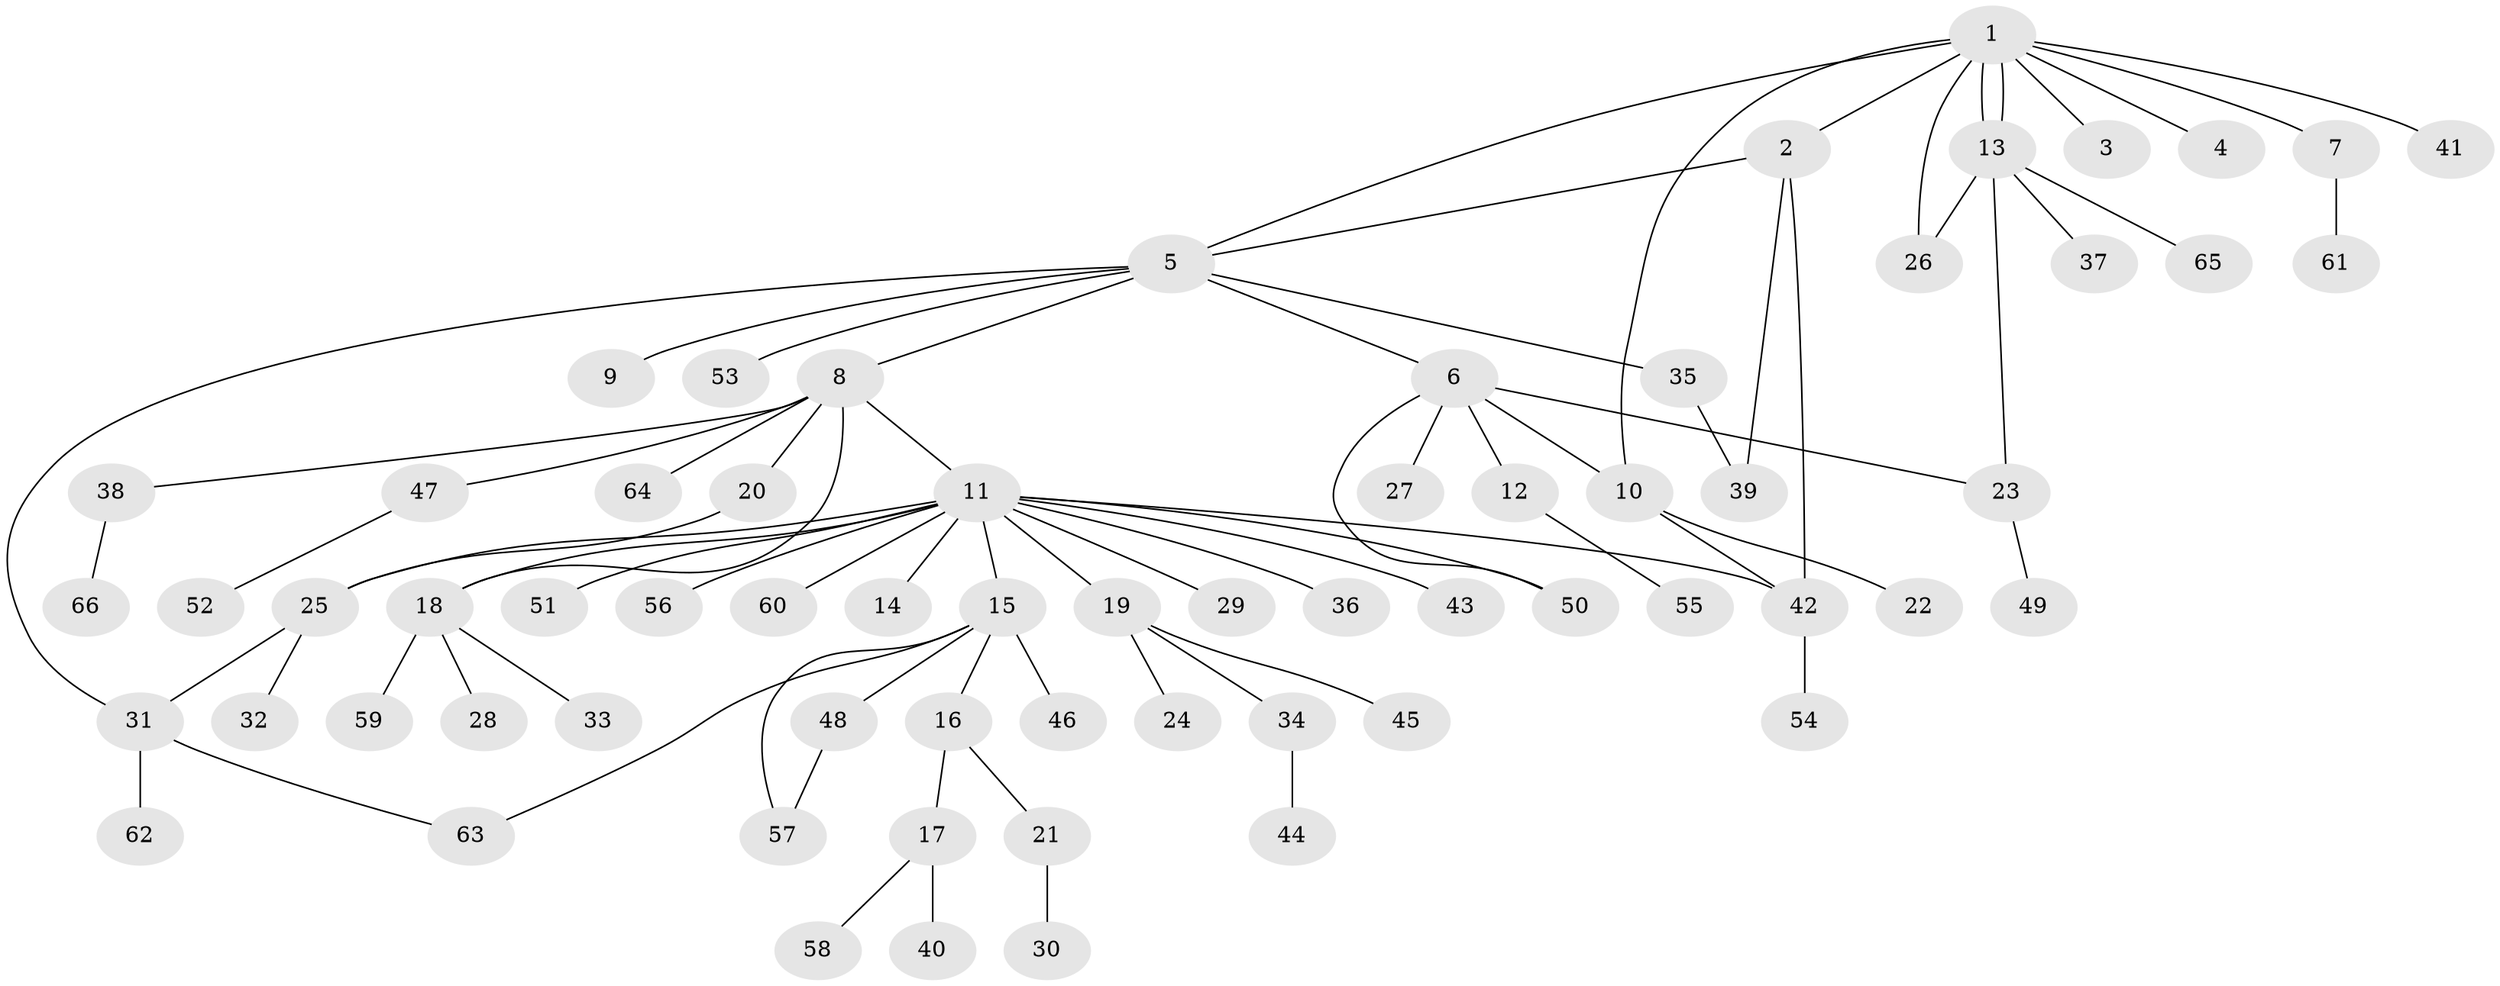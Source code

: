 // coarse degree distribution, {11: 0.02, 4: 0.06, 1: 0.64, 10: 0.02, 5: 0.04, 7: 0.02, 6: 0.02, 14: 0.02, 2: 0.12, 3: 0.04}
// Generated by graph-tools (version 1.1) at 2025/51/02/27/25 19:51:59]
// undirected, 66 vertices, 79 edges
graph export_dot {
graph [start="1"]
  node [color=gray90,style=filled];
  1;
  2;
  3;
  4;
  5;
  6;
  7;
  8;
  9;
  10;
  11;
  12;
  13;
  14;
  15;
  16;
  17;
  18;
  19;
  20;
  21;
  22;
  23;
  24;
  25;
  26;
  27;
  28;
  29;
  30;
  31;
  32;
  33;
  34;
  35;
  36;
  37;
  38;
  39;
  40;
  41;
  42;
  43;
  44;
  45;
  46;
  47;
  48;
  49;
  50;
  51;
  52;
  53;
  54;
  55;
  56;
  57;
  58;
  59;
  60;
  61;
  62;
  63;
  64;
  65;
  66;
  1 -- 2;
  1 -- 3;
  1 -- 4;
  1 -- 5;
  1 -- 7;
  1 -- 10;
  1 -- 13;
  1 -- 13;
  1 -- 26;
  1 -- 41;
  2 -- 5;
  2 -- 39;
  2 -- 42;
  5 -- 6;
  5 -- 8;
  5 -- 9;
  5 -- 31;
  5 -- 35;
  5 -- 53;
  6 -- 10;
  6 -- 12;
  6 -- 23;
  6 -- 27;
  6 -- 50;
  7 -- 61;
  8 -- 11;
  8 -- 18;
  8 -- 20;
  8 -- 38;
  8 -- 47;
  8 -- 64;
  10 -- 22;
  10 -- 42;
  11 -- 14;
  11 -- 15;
  11 -- 18;
  11 -- 19;
  11 -- 25;
  11 -- 29;
  11 -- 36;
  11 -- 42;
  11 -- 43;
  11 -- 50;
  11 -- 51;
  11 -- 56;
  11 -- 60;
  12 -- 55;
  13 -- 23;
  13 -- 26;
  13 -- 37;
  13 -- 65;
  15 -- 16;
  15 -- 46;
  15 -- 48;
  15 -- 57;
  15 -- 63;
  16 -- 17;
  16 -- 21;
  17 -- 40;
  17 -- 58;
  18 -- 28;
  18 -- 33;
  18 -- 59;
  19 -- 24;
  19 -- 34;
  19 -- 45;
  20 -- 25;
  21 -- 30;
  23 -- 49;
  25 -- 31;
  25 -- 32;
  31 -- 62;
  31 -- 63;
  34 -- 44;
  35 -- 39;
  38 -- 66;
  42 -- 54;
  47 -- 52;
  48 -- 57;
}
